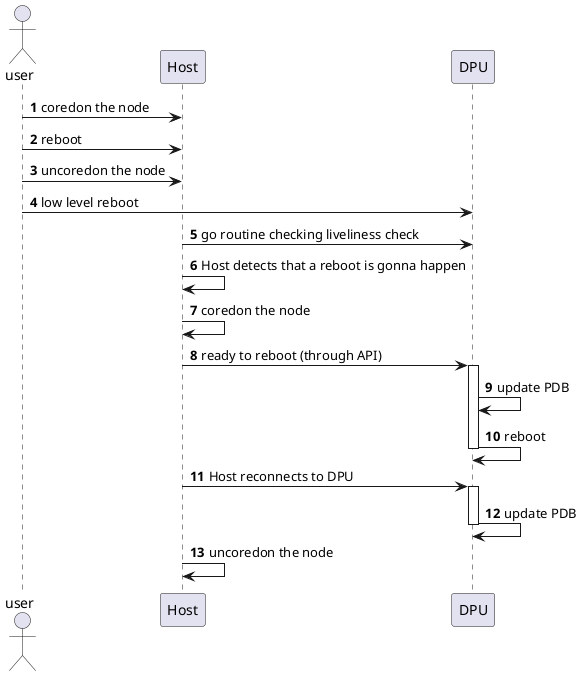 @startuml reboot

actor user
autonumber

participant Host
participant DPU

'top reboot'
'Coredon the node'
'reboot'
'uncordon the node'
' user -> Host: top level reboot

'need a box around this'
user -> Host: coredon the node
user -> Host: reboot
user -> Host: uncoredon the node

'bottom reboot'
'somehow needs to tell top to coredon the node'
'liveliness check?'
'go routine from top doing this'
'over gRPC'

user -> DPU: low level reboot
Host -> DPU: go routine checking liveliness check
Host -> Host: Host detects that a reboot is gonna happen
Host -> Host: coredon the node
Host -> DPU: ready to reboot (through API)
activate DPU
DPU -> DPU: update PDB
DPU -> DPU: reboot
deactivate DPU
Host -> DPU: Host reconnects to DPU
activate DPU
' Host -> DPU: reboot done (API) pod disruption budget
DPU -> DPU: update PDB
deactivate DPU
Host -> Host: uncoredon the node
@enduml

